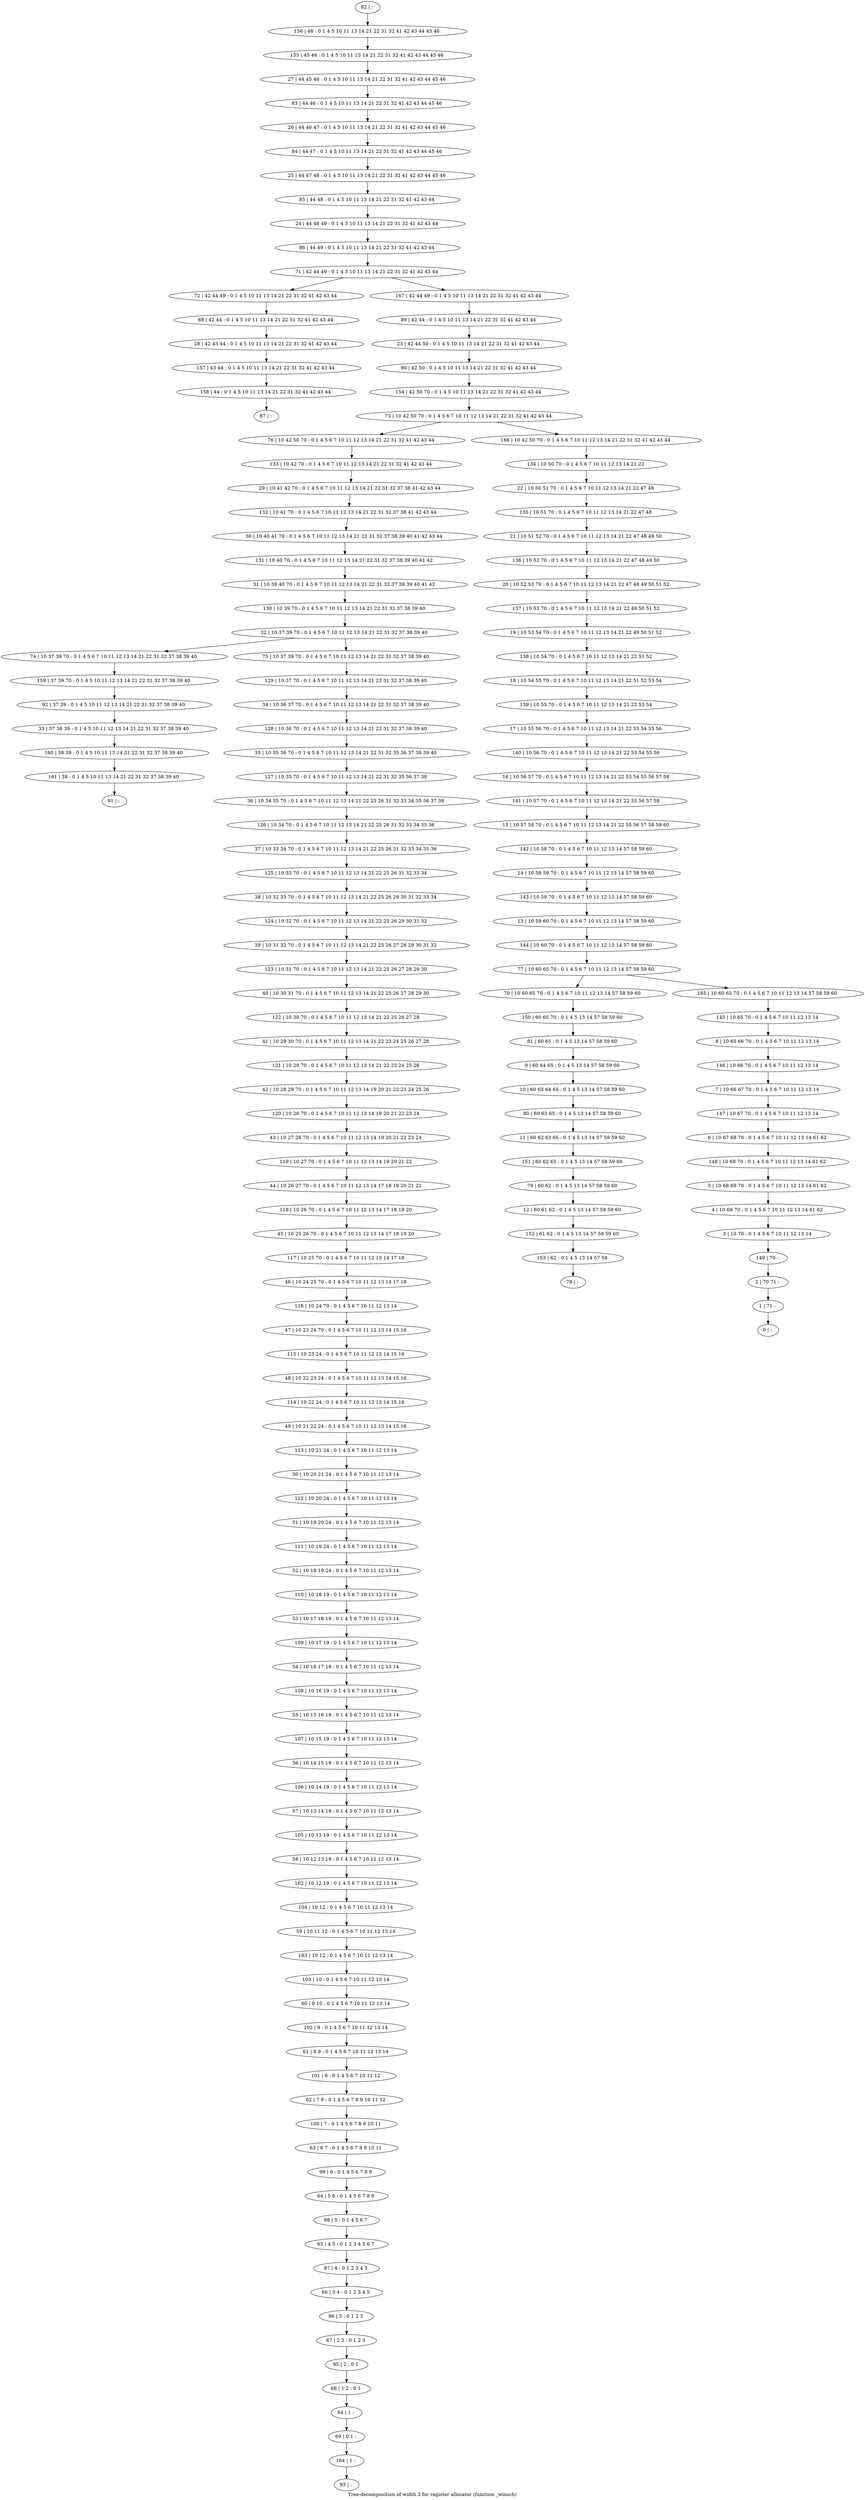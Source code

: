 digraph G {
graph [label="Tree-decomposition of width 3 for register allocator (function _winsch)"]
0[label="0 | : "];
1[label="1 | 71 : "];
2[label="2 | 70 71 : "];
3[label="3 | 10 70 : 0 1 4 5 6 7 10 11 12 13 14 "];
4[label="4 | 10 69 70 : 0 1 4 5 6 7 10 11 12 13 14 61 62 "];
5[label="5 | 10 68 69 70 : 0 1 4 5 6 7 10 11 12 13 14 61 62 "];
6[label="6 | 10 67 68 70 : 0 1 4 5 6 7 10 11 12 13 14 61 62 "];
7[label="7 | 10 66 67 70 : 0 1 4 5 6 7 10 11 12 13 14 "];
8[label="8 | 10 65 66 70 : 0 1 4 5 6 7 10 11 12 13 14 "];
9[label="9 | 60 64 65 : 0 1 4 5 13 14 57 58 59 60 "];
10[label="10 | 60 63 64 65 : 0 1 4 5 13 14 57 58 59 60 "];
11[label="11 | 60 62 63 65 : 0 1 4 5 13 14 57 58 59 60 "];
12[label="12 | 60 61 62 : 0 1 4 5 13 14 57 58 59 60 "];
13[label="13 | 10 59 60 70 : 0 1 4 5 6 7 10 11 12 13 14 57 58 59 60 "];
14[label="14 | 10 58 59 70 : 0 1 4 5 6 7 10 11 12 13 14 57 58 59 60 "];
15[label="15 | 10 57 58 70 : 0 1 4 5 6 7 10 11 12 13 14 21 22 55 56 57 58 59 60 "];
16[label="16 | 10 56 57 70 : 0 1 4 5 6 7 10 11 12 13 14 21 22 53 54 55 56 57 58 "];
17[label="17 | 10 55 56 70 : 0 1 4 5 6 7 10 11 12 13 14 21 22 53 54 55 56 "];
18[label="18 | 10 54 55 70 : 0 1 4 5 6 7 10 11 12 13 14 21 22 51 52 53 54 "];
19[label="19 | 10 53 54 70 : 0 1 4 5 6 7 10 11 12 13 14 21 22 49 50 51 52 "];
20[label="20 | 10 52 53 70 : 0 1 4 5 6 7 10 11 12 13 14 21 22 47 48 49 50 51 52 "];
21[label="21 | 10 51 52 70 : 0 1 4 5 6 7 10 11 12 13 14 21 22 47 48 49 50 "];
22[label="22 | 10 50 51 70 : 0 1 4 5 6 7 10 11 12 13 14 21 22 47 48 "];
23[label="23 | 42 44 50 : 0 1 4 5 10 11 13 14 21 22 31 32 41 42 43 44 "];
24[label="24 | 44 48 49 : 0 1 4 5 10 11 13 14 21 22 31 32 41 42 43 44 "];
25[label="25 | 44 47 48 : 0 1 4 5 10 11 13 14 21 22 31 32 41 42 43 44 45 46 "];
26[label="26 | 44 46 47 : 0 1 4 5 10 11 13 14 21 22 31 32 41 42 43 44 45 46 "];
27[label="27 | 44 45 46 : 0 1 4 5 10 11 13 14 21 22 31 32 41 42 43 44 45 46 "];
28[label="28 | 42 43 44 : 0 1 4 5 10 11 13 14 21 22 31 32 41 42 43 44 "];
29[label="29 | 10 41 42 70 : 0 1 4 5 6 7 10 11 12 13 14 21 22 31 32 37 38 41 42 43 44 "];
30[label="30 | 10 40 41 70 : 0 1 4 5 6 7 10 11 12 13 14 21 22 31 32 37 38 39 40 41 42 43 44 "];
31[label="31 | 10 39 40 70 : 0 1 4 5 6 7 10 11 12 13 14 21 22 31 32 37 38 39 40 41 42 "];
32[label="32 | 10 37 39 70 : 0 1 4 5 6 7 10 11 12 13 14 21 22 31 32 37 38 39 40 "];
33[label="33 | 37 38 39 : 0 1 4 5 10 11 12 13 14 21 22 31 32 37 38 39 40 "];
34[label="34 | 10 36 37 70 : 0 1 4 5 6 7 10 11 12 13 14 21 22 31 32 37 38 39 40 "];
35[label="35 | 10 35 36 70 : 0 1 4 5 6 7 10 11 12 13 14 21 22 31 32 35 36 37 38 39 40 "];
36[label="36 | 10 34 35 70 : 0 1 4 5 6 7 10 11 12 13 14 21 22 25 26 31 32 33 34 35 36 37 38 "];
37[label="37 | 10 33 34 70 : 0 1 4 5 6 7 10 11 12 13 14 21 22 25 26 31 32 33 34 35 36 "];
38[label="38 | 10 32 33 70 : 0 1 4 5 6 7 10 11 12 13 14 21 22 25 26 29 30 31 32 33 34 "];
39[label="39 | 10 31 32 70 : 0 1 4 5 6 7 10 11 12 13 14 21 22 25 26 27 28 29 30 31 32 "];
40[label="40 | 10 30 31 70 : 0 1 4 5 6 7 10 11 12 13 14 21 22 25 26 27 28 29 30 "];
41[label="41 | 10 29 30 70 : 0 1 4 5 6 7 10 11 12 13 14 21 22 23 24 25 26 27 28 "];
42[label="42 | 10 28 29 70 : 0 1 4 5 6 7 10 11 12 13 14 19 20 21 22 23 24 25 26 "];
43[label="43 | 10 27 28 70 : 0 1 4 5 6 7 10 11 12 13 14 19 20 21 22 23 24 "];
44[label="44 | 10 26 27 70 : 0 1 4 5 6 7 10 11 12 13 14 17 18 19 20 21 22 "];
45[label="45 | 10 25 26 70 : 0 1 4 5 6 7 10 11 12 13 14 17 18 19 20 "];
46[label="46 | 10 24 25 70 : 0 1 4 5 6 7 10 11 12 13 14 17 18 "];
47[label="47 | 10 23 24 70 : 0 1 4 5 6 7 10 11 12 13 14 15 16 "];
48[label="48 | 10 22 23 24 : 0 1 4 5 6 7 10 11 12 13 14 15 16 "];
49[label="49 | 10 21 22 24 : 0 1 4 5 6 7 10 11 12 13 14 15 16 "];
50[label="50 | 10 20 21 24 : 0 1 4 5 6 7 10 11 12 13 14 "];
51[label="51 | 10 19 20 24 : 0 1 4 5 6 7 10 11 12 13 14 "];
52[label="52 | 10 18 19 24 : 0 1 4 5 6 7 10 11 12 13 14 "];
53[label="53 | 10 17 18 19 : 0 1 4 5 6 7 10 11 12 13 14 "];
54[label="54 | 10 16 17 19 : 0 1 4 5 6 7 10 11 12 13 14 "];
55[label="55 | 10 15 16 19 : 0 1 4 5 6 7 10 11 12 13 14 "];
56[label="56 | 10 14 15 19 : 0 1 4 5 6 7 10 11 12 13 14 "];
57[label="57 | 10 13 14 19 : 0 1 4 5 6 7 10 11 12 13 14 "];
58[label="58 | 10 12 13 19 : 0 1 4 5 6 7 10 11 12 13 14 "];
59[label="59 | 10 11 12 : 0 1 4 5 6 7 10 11 12 13 14 "];
60[label="60 | 9 10 : 0 1 4 5 6 7 10 11 12 13 14 "];
61[label="61 | 8 9 : 0 1 4 5 6 7 10 11 12 13 14 "];
62[label="62 | 7 8 : 0 1 4 5 6 7 8 9 10 11 12 "];
63[label="63 | 6 7 : 0 1 4 5 6 7 8 9 10 11 "];
64[label="64 | 5 6 : 0 1 4 5 6 7 8 9 "];
65[label="65 | 4 5 : 0 1 2 3 4 5 6 7 "];
66[label="66 | 3 4 : 0 1 2 3 4 5 "];
67[label="67 | 2 3 : 0 1 2 3 "];
68[label="68 | 1 2 : 0 1 "];
69[label="69 | 0 1 : "];
70[label="70 | 10 60 65 70 : 0 1 4 5 6 7 10 11 12 13 14 57 58 59 60 "];
71[label="71 | 42 44 49 : 0 1 4 5 10 11 13 14 21 22 31 32 41 42 43 44 "];
72[label="72 | 42 44 49 : 0 1 4 5 10 11 13 14 21 22 31 32 41 42 43 44 "];
73[label="73 | 10 42 50 70 : 0 1 4 5 6 7 10 11 12 13 14 21 22 31 32 41 42 43 44 "];
74[label="74 | 10 37 39 70 : 0 1 4 5 6 7 10 11 12 13 14 21 22 31 32 37 38 39 40 "];
75[label="75 | 10 37 39 70 : 0 1 4 5 6 7 10 11 12 13 14 21 22 31 32 37 38 39 40 "];
76[label="76 | 10 42 50 70 : 0 1 4 5 6 7 10 11 12 13 14 21 22 31 32 41 42 43 44 "];
77[label="77 | 10 60 65 70 : 0 1 4 5 6 7 10 11 12 13 14 57 58 59 60 "];
78[label="78 | : "];
79[label="79 | 60 62 : 0 1 4 5 13 14 57 58 59 60 "];
80[label="80 | 60 63 65 : 0 1 4 5 13 14 57 58 59 60 "];
81[label="81 | 60 65 : 0 1 4 5 13 14 57 58 59 60 "];
82[label="82 | : "];
83[label="83 | 44 46 : 0 1 4 5 10 11 13 14 21 22 31 32 41 42 43 44 45 46 "];
84[label="84 | 44 47 : 0 1 4 5 10 11 13 14 21 22 31 32 41 42 43 44 45 46 "];
85[label="85 | 44 48 : 0 1 4 5 10 11 13 14 21 22 31 32 41 42 43 44 "];
86[label="86 | 44 49 : 0 1 4 5 10 11 13 14 21 22 31 32 41 42 43 44 "];
87[label="87 | : "];
88[label="88 | 42 44 : 0 1 4 5 10 11 13 14 21 22 31 32 41 42 43 44 "];
89[label="89 | 42 44 : 0 1 4 5 10 11 13 14 21 22 31 32 41 42 43 44 "];
90[label="90 | 42 50 : 0 1 4 5 10 11 13 14 21 22 31 32 41 42 43 44 "];
91[label="91 | : "];
92[label="92 | 37 39 : 0 1 4 5 10 11 12 13 14 21 22 31 32 37 38 39 40 "];
93[label="93 | : "];
94[label="94 | 1 : "];
95[label="95 | 2 : 0 1 "];
96[label="96 | 3 : 0 1 2 3 "];
97[label="97 | 4 : 0 1 2 3 4 5 "];
98[label="98 | 5 : 0 1 4 5 6 7 "];
99[label="99 | 6 : 0 1 4 5 6 7 8 9 "];
100[label="100 | 7 : 0 1 4 5 6 7 8 9 10 11 "];
101[label="101 | 8 : 0 1 4 5 6 7 10 11 12 "];
102[label="102 | 9 : 0 1 4 5 6 7 10 11 12 13 14 "];
103[label="103 | 10 : 0 1 4 5 6 7 10 11 12 13 14 "];
104[label="104 | 10 12 : 0 1 4 5 6 7 10 11 12 13 14 "];
105[label="105 | 10 13 19 : 0 1 4 5 6 7 10 11 12 13 14 "];
106[label="106 | 10 14 19 : 0 1 4 5 6 7 10 11 12 13 14 "];
107[label="107 | 10 15 19 : 0 1 4 5 6 7 10 11 12 13 14 "];
108[label="108 | 10 16 19 : 0 1 4 5 6 7 10 11 12 13 14 "];
109[label="109 | 10 17 19 : 0 1 4 5 6 7 10 11 12 13 14 "];
110[label="110 | 10 18 19 : 0 1 4 5 6 7 10 11 12 13 14 "];
111[label="111 | 10 19 24 : 0 1 4 5 6 7 10 11 12 13 14 "];
112[label="112 | 10 20 24 : 0 1 4 5 6 7 10 11 12 13 14 "];
113[label="113 | 10 21 24 : 0 1 4 5 6 7 10 11 12 13 14 "];
114[label="114 | 10 22 24 : 0 1 4 5 6 7 10 11 12 13 14 15 16 "];
115[label="115 | 10 23 24 : 0 1 4 5 6 7 10 11 12 13 14 15 16 "];
116[label="116 | 10 24 70 : 0 1 4 5 6 7 10 11 12 13 14 "];
117[label="117 | 10 25 70 : 0 1 4 5 6 7 10 11 12 13 14 17 18 "];
118[label="118 | 10 26 70 : 0 1 4 5 6 7 10 11 12 13 14 17 18 19 20 "];
119[label="119 | 10 27 70 : 0 1 4 5 6 7 10 11 12 13 14 19 20 21 22 "];
120[label="120 | 10 28 70 : 0 1 4 5 6 7 10 11 12 13 14 19 20 21 22 23 24 "];
121[label="121 | 10 29 70 : 0 1 4 5 6 7 10 11 12 13 14 21 22 23 24 25 26 "];
122[label="122 | 10 30 70 : 0 1 4 5 6 7 10 11 12 13 14 21 22 25 26 27 28 "];
123[label="123 | 10 31 70 : 0 1 4 5 6 7 10 11 12 13 14 21 22 25 26 27 28 29 30 "];
124[label="124 | 10 32 70 : 0 1 4 5 6 7 10 11 12 13 14 21 22 25 26 29 30 31 32 "];
125[label="125 | 10 33 70 : 0 1 4 5 6 7 10 11 12 13 14 21 22 25 26 31 32 33 34 "];
126[label="126 | 10 34 70 : 0 1 4 5 6 7 10 11 12 13 14 21 22 25 26 31 32 33 34 35 36 "];
127[label="127 | 10 35 70 : 0 1 4 5 6 7 10 11 12 13 14 21 22 31 32 35 36 37 38 "];
128[label="128 | 10 36 70 : 0 1 4 5 6 7 10 11 12 13 14 21 22 31 32 37 38 39 40 "];
129[label="129 | 10 37 70 : 0 1 4 5 6 7 10 11 12 13 14 21 22 31 32 37 38 39 40 "];
130[label="130 | 10 39 70 : 0 1 4 5 6 7 10 11 12 13 14 21 22 31 32 37 38 39 40 "];
131[label="131 | 10 40 70 : 0 1 4 5 6 7 10 11 12 13 14 21 22 31 32 37 38 39 40 41 42 "];
132[label="132 | 10 41 70 : 0 1 4 5 6 7 10 11 12 13 14 21 22 31 32 37 38 41 42 43 44 "];
133[label="133 | 10 42 70 : 0 1 4 5 6 7 10 11 12 13 14 21 22 31 32 41 42 43 44 "];
134[label="134 | 10 50 70 : 0 1 4 5 6 7 10 11 12 13 14 21 22 "];
135[label="135 | 10 51 70 : 0 1 4 5 6 7 10 11 12 13 14 21 22 47 48 "];
136[label="136 | 10 52 70 : 0 1 4 5 6 7 10 11 12 13 14 21 22 47 48 49 50 "];
137[label="137 | 10 53 70 : 0 1 4 5 6 7 10 11 12 13 14 21 22 49 50 51 52 "];
138[label="138 | 10 54 70 : 0 1 4 5 6 7 10 11 12 13 14 21 22 51 52 "];
139[label="139 | 10 55 70 : 0 1 4 5 6 7 10 11 12 13 14 21 22 53 54 "];
140[label="140 | 10 56 70 : 0 1 4 5 6 7 10 11 12 13 14 21 22 53 54 55 56 "];
141[label="141 | 10 57 70 : 0 1 4 5 6 7 10 11 12 13 14 21 22 55 56 57 58 "];
142[label="142 | 10 58 70 : 0 1 4 5 6 7 10 11 12 13 14 57 58 59 60 "];
143[label="143 | 10 59 70 : 0 1 4 5 6 7 10 11 12 13 14 57 58 59 60 "];
144[label="144 | 10 60 70 : 0 1 4 5 6 7 10 11 12 13 14 57 58 59 60 "];
145[label="145 | 10 65 70 : 0 1 4 5 6 7 10 11 12 13 14 "];
146[label="146 | 10 66 70 : 0 1 4 5 6 7 10 11 12 13 14 "];
147[label="147 | 10 67 70 : 0 1 4 5 6 7 10 11 12 13 14 "];
148[label="148 | 10 68 70 : 0 1 4 5 6 7 10 11 12 13 14 61 62 "];
149[label="149 | 70 : "];
150[label="150 | 60 65 70 : 0 1 4 5 13 14 57 58 59 60 "];
151[label="151 | 60 62 65 : 0 1 4 5 13 14 57 58 59 60 "];
152[label="152 | 61 62 : 0 1 4 5 13 14 57 58 59 60 "];
153[label="153 | 62 : 0 1 4 5 13 14 57 58 "];
154[label="154 | 42 50 70 : 0 1 4 5 10 11 13 14 21 22 31 32 41 42 43 44 "];
155[label="155 | 45 46 : 0 1 4 5 10 11 13 14 21 22 31 32 41 42 43 44 45 46 "];
156[label="156 | 46 : 0 1 4 5 10 11 13 14 21 22 31 32 41 42 43 44 45 46 "];
157[label="157 | 43 44 : 0 1 4 5 10 11 13 14 21 22 31 32 41 42 43 44 "];
158[label="158 | 44 : 0 1 4 5 10 11 13 14 21 22 31 32 41 42 43 44 "];
159[label="159 | 37 39 70 : 0 1 4 5 10 11 12 13 14 21 22 31 32 37 38 39 40 "];
160[label="160 | 38 39 : 0 1 4 5 10 11 13 14 21 22 31 32 37 38 39 40 "];
161[label="161 | 39 : 0 1 4 5 10 11 13 14 21 22 31 32 37 38 39 40 "];
162[label="162 | 10 12 19 : 0 1 4 5 6 7 10 11 12 13 14 "];
163[label="163 | 10 12 : 0 1 4 5 6 7 10 11 12 13 14 "];
164[label="164 | 1 : "];
165[label="165 | 10 60 65 70 : 0 1 4 5 6 7 10 11 12 13 14 57 58 59 60 "];
166[label="166 | 10 42 50 70 : 0 1 4 5 6 7 10 11 12 13 14 21 22 31 32 41 42 43 44 "];
167[label="167 | 42 44 49 : 0 1 4 5 10 11 13 14 21 22 31 32 41 42 43 44 "];
9->10 ;
32->74 ;
32->75 ;
79->12 ;
80->11 ;
10->80 ;
81->9 ;
88->28 ;
72->88 ;
92->33 ;
94->69 ;
68->94 ;
95->68 ;
67->95 ;
96->67 ;
66->96 ;
97->66 ;
65->97 ;
98->65 ;
64->98 ;
99->64 ;
63->99 ;
100->63 ;
62->100 ;
101->62 ;
61->101 ;
102->61 ;
60->102 ;
103->60 ;
104->59 ;
105->58 ;
57->105 ;
106->57 ;
56->106 ;
107->56 ;
55->107 ;
108->55 ;
54->108 ;
109->54 ;
53->109 ;
110->53 ;
52->110 ;
111->52 ;
51->111 ;
112->51 ;
50->112 ;
113->50 ;
49->113 ;
114->49 ;
48->114 ;
115->48 ;
47->115 ;
116->47 ;
46->116 ;
117->46 ;
45->117 ;
118->45 ;
44->118 ;
119->44 ;
43->119 ;
120->43 ;
42->120 ;
121->42 ;
41->121 ;
122->41 ;
40->122 ;
123->40 ;
39->123 ;
124->39 ;
38->124 ;
125->38 ;
37->125 ;
126->37 ;
36->126 ;
127->36 ;
35->127 ;
128->35 ;
34->128 ;
129->34 ;
75->129 ;
130->32 ;
31->130 ;
131->31 ;
30->131 ;
132->30 ;
29->132 ;
133->29 ;
76->133 ;
150->81 ;
70->150 ;
151->79 ;
11->151 ;
12->152 ;
153->78 ;
152->153 ;
28->157 ;
158->87 ;
157->158 ;
159->92 ;
74->159 ;
33->160 ;
161->91 ;
160->161 ;
162->104 ;
58->162 ;
163->103 ;
59->163 ;
164->93 ;
69->164 ;
82->156 ;
156->155 ;
155->27 ;
27->83 ;
83->26 ;
26->84 ;
84->25 ;
25->85 ;
85->24 ;
24->86 ;
86->71 ;
89->23 ;
23->90 ;
90->154 ;
154->73 ;
134->22 ;
22->135 ;
135->21 ;
21->136 ;
136->20 ;
20->137 ;
137->19 ;
19->138 ;
138->18 ;
18->139 ;
139->17 ;
17->140 ;
140->16 ;
16->141 ;
141->15 ;
15->142 ;
142->14 ;
14->143 ;
143->13 ;
13->144 ;
144->77 ;
145->8 ;
8->146 ;
146->7 ;
7->147 ;
147->6 ;
6->148 ;
148->5 ;
5->4 ;
4->3 ;
3->149 ;
149->2 ;
2->1 ;
1->0 ;
165->145 ;
166->134 ;
167->89 ;
77->70 ;
77->165 ;
73->76 ;
73->166 ;
71->72 ;
71->167 ;
}
